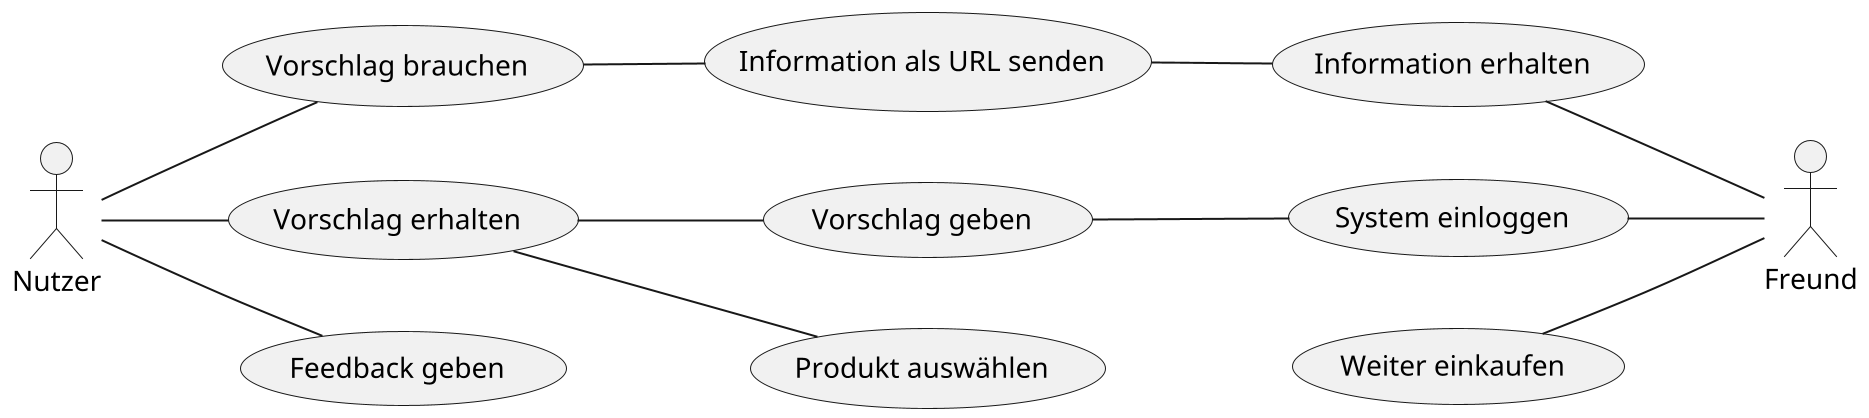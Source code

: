 @startuml
scale 2
skinparam monochrome true
skinparam shadowing false
left to right direction

:Nutzer: as User
:Freund: as Friend

(Vorschlag brauchen) as (suggestionNeeded)
(Vorschlag erhalten) as (suggestionReceived)
(Feedback geben) as (feedback)

(Information als URL senden) as (infoAsUrl)
(Vorschlag geben) as (suggestionProvide)
(Produkt auswählen) as (productSelect)

(Information erhalten) as (informationReceived)
(System einloggen) as (login)
(Weiter einkaufen) as (continueShopping)

User -- (suggestionNeeded)
User -- (suggestionReceived)
User -- (feedback)

(suggestionNeeded) -- (infoAsUrl)
(suggestionReceived) -- (suggestionProvide)
(suggestionReceived) -- (productSelect)

(infoAsUrl) -- (informationReceived)
(suggestionProvide) -- (login)

(informationReceived) -- Friend
(login) -- Friend
(continueShopping) -- Friend

@enduml
